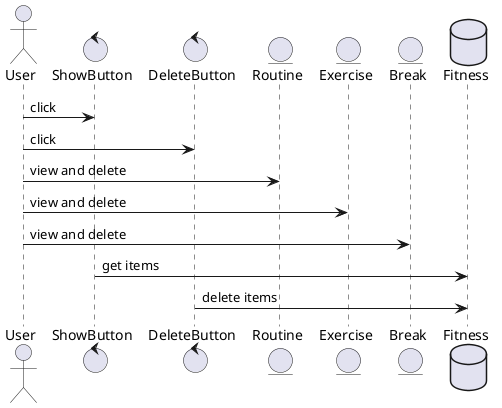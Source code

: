 ------------------------
sequence_diagram.png

@startuml
actor User
control ShowButton
control DeleteButton
entity Routine
entity Exercise
entity Break
database Fitness

User -> ShowButton : click
User -> DeleteButton : click
User -> Routine : view and delete
User -> Exercise : view and delete
User -> Break : view and delete
ShowButton -> Fitness : get items
DeleteButton -> Fitness : delete items
@enduml

PlantUML version 1.2019.11(Sun Sep 22 10:02:15 UTC 2019)
(GPL source distribution)
Java Runtime: Java(TM) SE Runtime Environment
JVM: Java HotSpot(TM) 64-Bit Server VM
Java Version: 1.7.0_25-b15
Operating System: Linux
Default Encoding: UTF-8
Language: en
Country: US

------------------------
